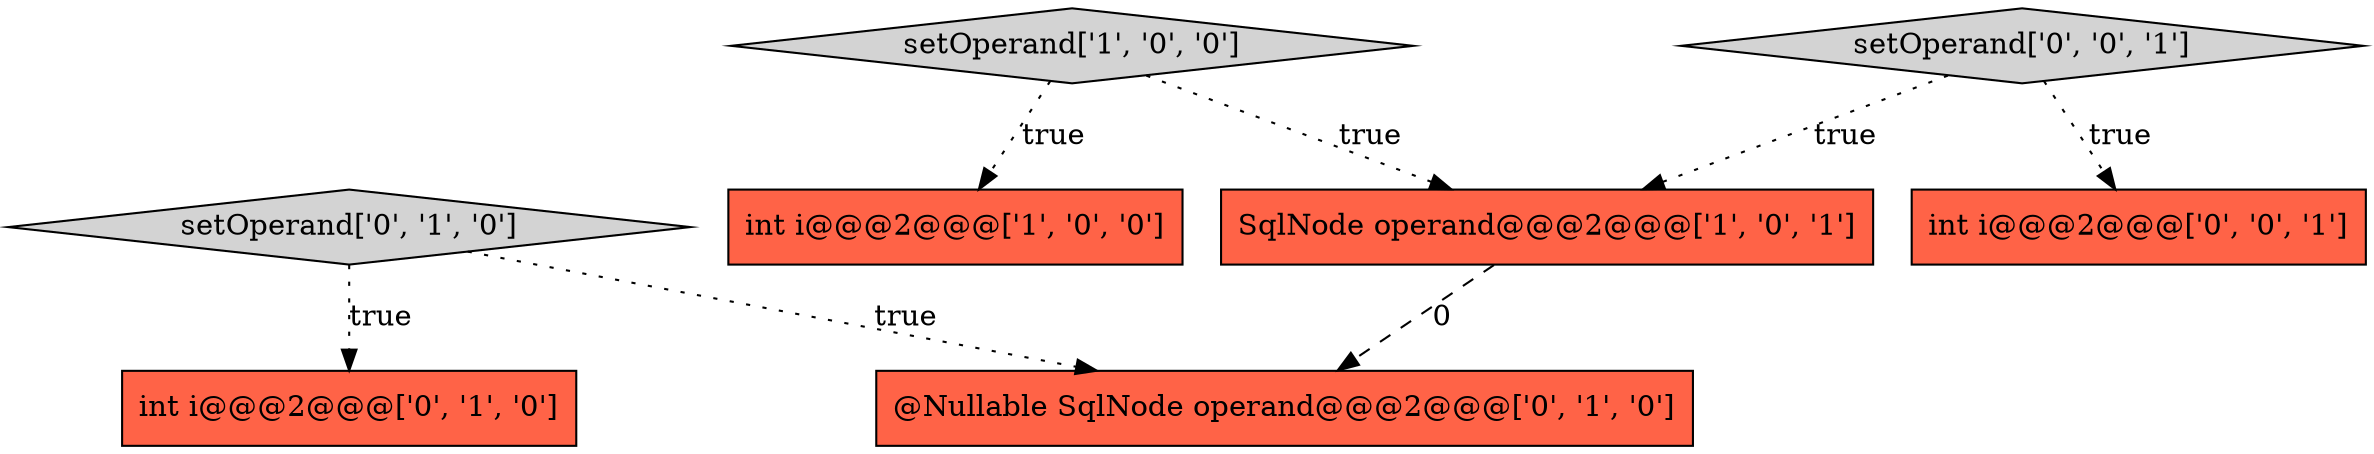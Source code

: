 digraph {
3 [style = filled, label = "int i@@@2@@@['0', '1', '0']", fillcolor = tomato, shape = box image = "AAA0AAABBB2BBB"];
5 [style = filled, label = "setOperand['0', '1', '0']", fillcolor = lightgray, shape = diamond image = "AAA0AAABBB2BBB"];
0 [style = filled, label = "int i@@@2@@@['1', '0', '0']", fillcolor = tomato, shape = box image = "AAA0AAABBB1BBB"];
2 [style = filled, label = "setOperand['1', '0', '0']", fillcolor = lightgray, shape = diamond image = "AAA0AAABBB1BBB"];
7 [style = filled, label = "setOperand['0', '0', '1']", fillcolor = lightgray, shape = diamond image = "AAA0AAABBB3BBB"];
1 [style = filled, label = "SqlNode operand@@@2@@@['1', '0', '1']", fillcolor = tomato, shape = box image = "AAA0AAABBB1BBB"];
4 [style = filled, label = "@Nullable SqlNode operand@@@2@@@['0', '1', '0']", fillcolor = tomato, shape = box image = "AAA1AAABBB2BBB"];
6 [style = filled, label = "int i@@@2@@@['0', '0', '1']", fillcolor = tomato, shape = box image = "AAA0AAABBB3BBB"];
2->1 [style = dotted, label="true"];
1->4 [style = dashed, label="0"];
2->0 [style = dotted, label="true"];
5->4 [style = dotted, label="true"];
7->1 [style = dotted, label="true"];
5->3 [style = dotted, label="true"];
7->6 [style = dotted, label="true"];
}
